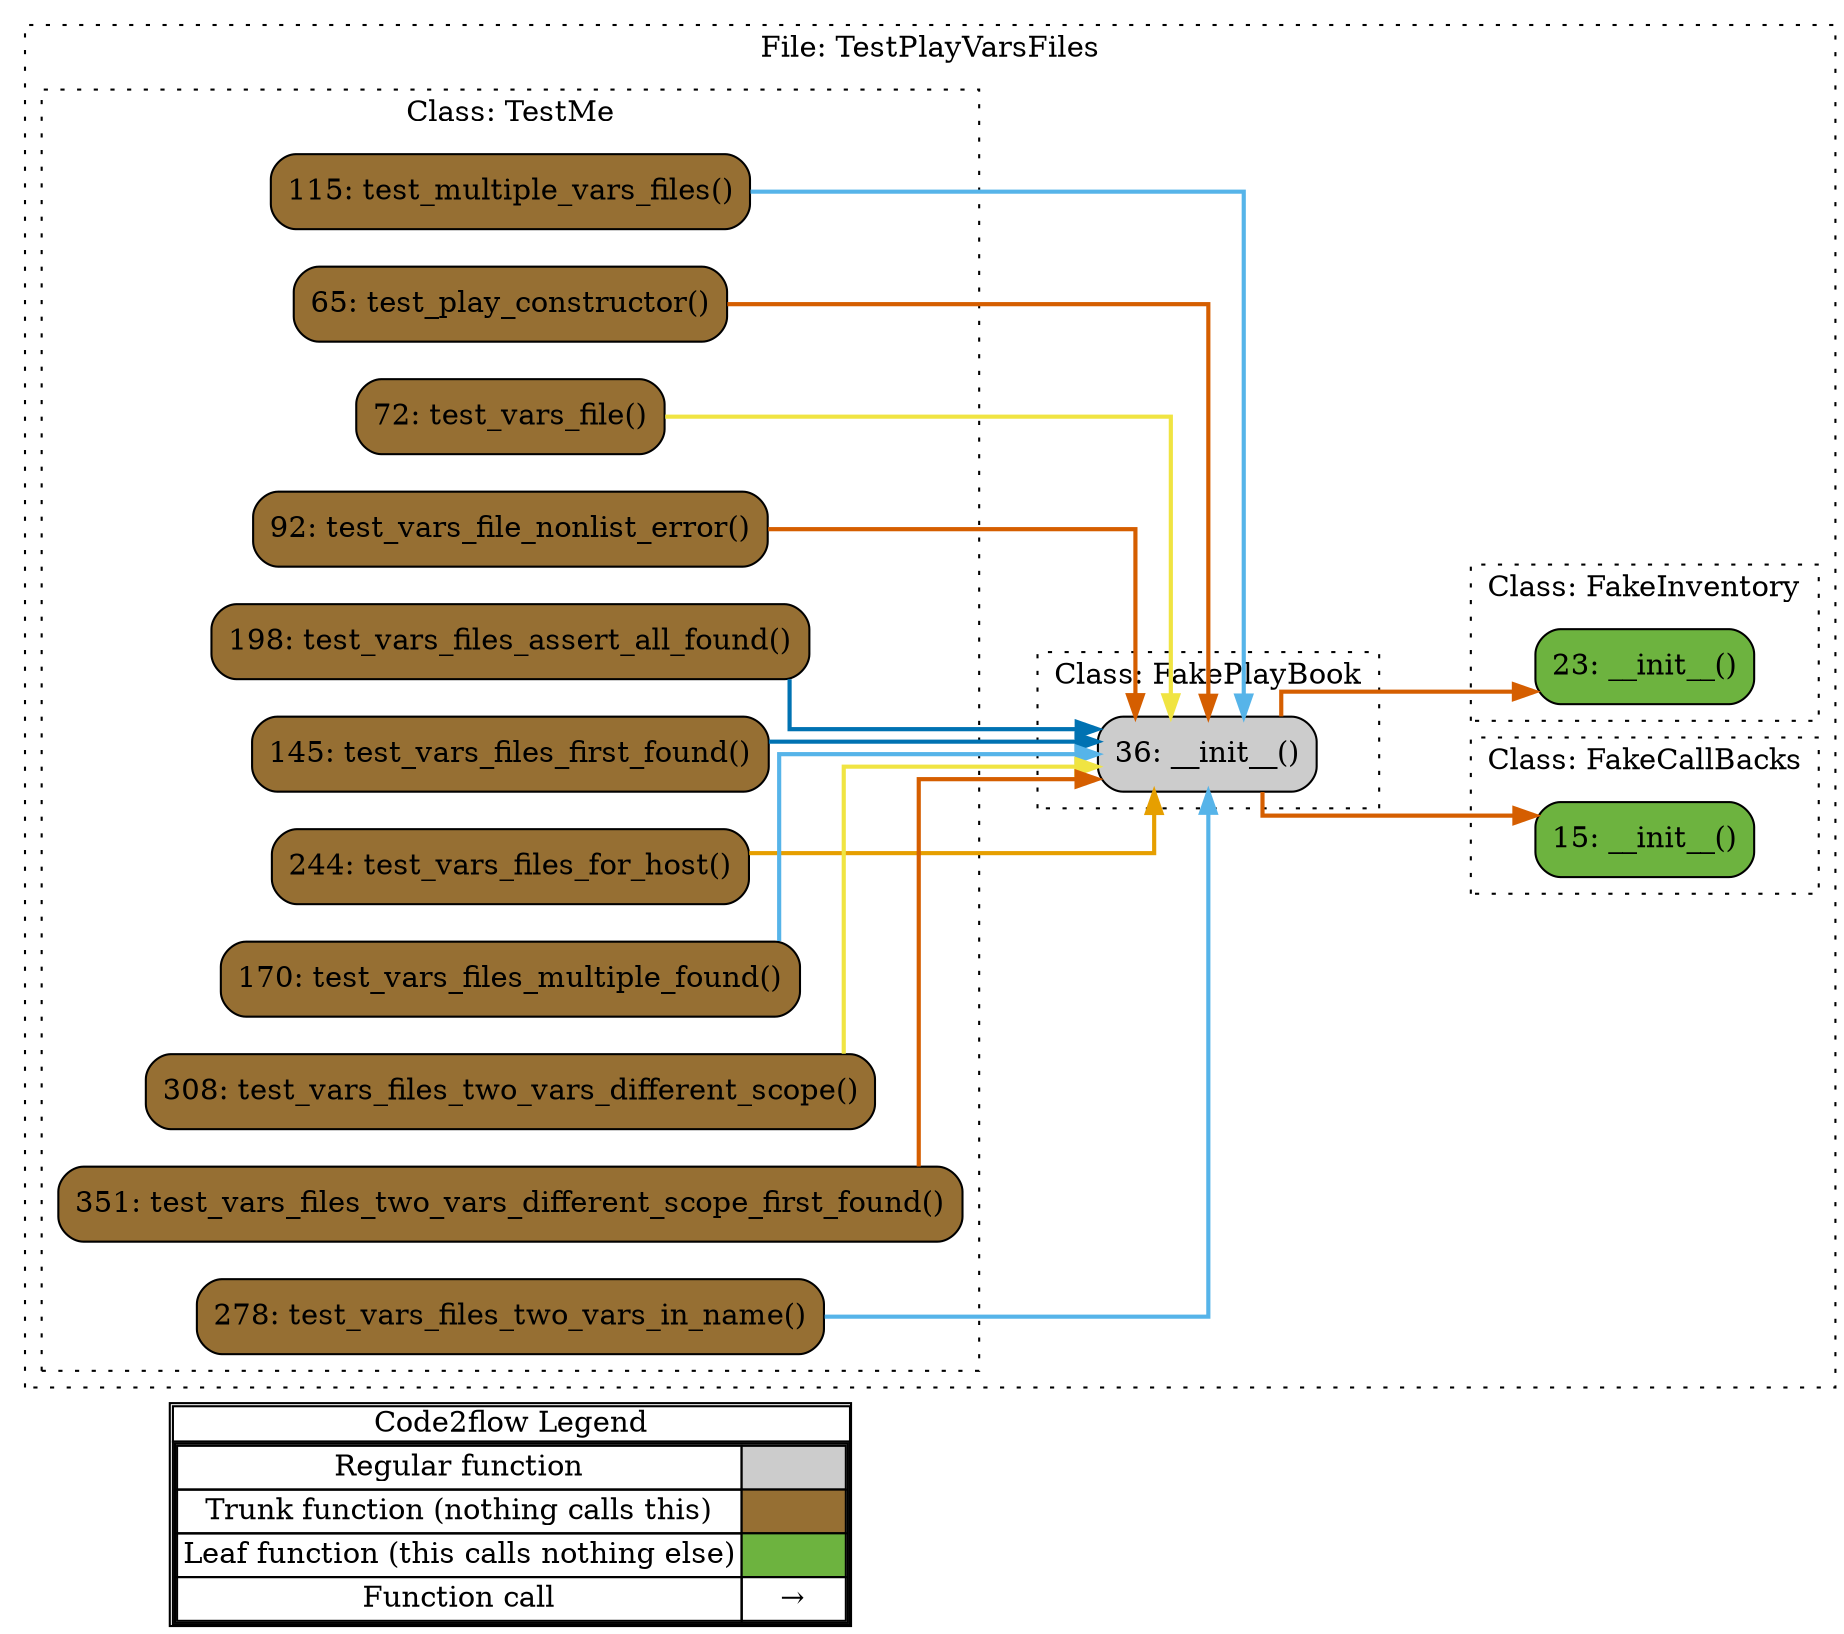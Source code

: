 digraph G {
concentrate=true;
splines="ortho";
rankdir="LR";
subgraph legend{
    rank = min;
    label = "legend";
    Legend [shape=none, margin=0, label = <
        <table cellspacing="0" cellpadding="0" border="1"><tr><td>Code2flow Legend</td></tr><tr><td>
        <table cellspacing="0">
        <tr><td>Regular function</td><td width="50px" bgcolor='#cccccc'></td></tr>
        <tr><td>Trunk function (nothing calls this)</td><td bgcolor='#966F33'></td></tr>
        <tr><td>Leaf function (this calls nothing else)</td><td bgcolor='#6db33f'></td></tr>
        <tr><td>Function call</td><td><font color='black'>&#8594;</font></td></tr>
        </table></td></tr></table>
        >];
}node_7005e9dc [label="15: __init__()" name="TestPlayVarsFiles::FakeCallBacks.__init__" shape="rect" style="rounded,filled" fillcolor="#6db33f" ];
node_20a8f2f0 [label="23: __init__()" name="TestPlayVarsFiles::FakeInventory.__init__" shape="rect" style="rounded,filled" fillcolor="#6db33f" ];
node_d36ad0a6 [label="36: __init__()" name="TestPlayVarsFiles::FakePlayBook.__init__" shape="rect" style="rounded,filled" fillcolor="#cccccc" ];
node_d8f90932 [label="115: test_multiple_vars_files()" name="TestPlayVarsFiles::TestMe.test_multiple_vars_files" shape="rect" style="rounded,filled" fillcolor="#966F33" ];
node_00c455b6 [label="65: test_play_constructor()" name="TestPlayVarsFiles::TestMe.test_play_constructor" shape="rect" style="rounded,filled" fillcolor="#966F33" ];
node_b9bfa404 [label="72: test_vars_file()" name="TestPlayVarsFiles::TestMe.test_vars_file" shape="rect" style="rounded,filled" fillcolor="#966F33" ];
node_45ffa9fe [label="92: test_vars_file_nonlist_error()" name="TestPlayVarsFiles::TestMe.test_vars_file_nonlist_error" shape="rect" style="rounded,filled" fillcolor="#966F33" ];
node_7fc59835 [label="198: test_vars_files_assert_all_found()" name="TestPlayVarsFiles::TestMe.test_vars_files_assert_all_found" shape="rect" style="rounded,filled" fillcolor="#966F33" ];
node_02116e35 [label="145: test_vars_files_first_found()" name="TestPlayVarsFiles::TestMe.test_vars_files_first_found" shape="rect" style="rounded,filled" fillcolor="#966F33" ];
node_29816129 [label="244: test_vars_files_for_host()" name="TestPlayVarsFiles::TestMe.test_vars_files_for_host" shape="rect" style="rounded,filled" fillcolor="#966F33" ];
node_8af0ee42 [label="170: test_vars_files_multiple_found()" name="TestPlayVarsFiles::TestMe.test_vars_files_multiple_found" shape="rect" style="rounded,filled" fillcolor="#966F33" ];
node_956b38fc [label="308: test_vars_files_two_vars_different_scope()" name="TestPlayVarsFiles::TestMe.test_vars_files_two_vars_different_scope" shape="rect" style="rounded,filled" fillcolor="#966F33" ];
node_dd004f9e [label="351: test_vars_files_two_vars_different_scope_first_found()" name="TestPlayVarsFiles::TestMe.test_vars_files_two_vars_different_scope_first_found" shape="rect" style="rounded,filled" fillcolor="#966F33" ];
node_62645ffa [label="278: test_vars_files_two_vars_in_name()" name="TestPlayVarsFiles::TestMe.test_vars_files_two_vars_in_name" shape="rect" style="rounded,filled" fillcolor="#966F33" ];
node_d36ad0a6 -> node_7005e9dc [color="#D55E00" penwidth="2"];
node_d36ad0a6 -> node_20a8f2f0 [color="#D55E00" penwidth="2"];
node_d8f90932 -> node_d36ad0a6 [color="#56B4E9" penwidth="2"];
node_00c455b6 -> node_d36ad0a6 [color="#D55E00" penwidth="2"];
node_b9bfa404 -> node_d36ad0a6 [color="#F0E442" penwidth="2"];
node_45ffa9fe -> node_d36ad0a6 [color="#D55E00" penwidth="2"];
node_7fc59835 -> node_d36ad0a6 [color="#0072B2" penwidth="2"];
node_02116e35 -> node_d36ad0a6 [color="#0072B2" penwidth="2"];
node_29816129 -> node_d36ad0a6 [color="#E69F00" penwidth="2"];
node_8af0ee42 -> node_d36ad0a6 [color="#56B4E9" penwidth="2"];
node_956b38fc -> node_d36ad0a6 [color="#F0E442" penwidth="2"];
node_dd004f9e -> node_d36ad0a6 [color="#D55E00" penwidth="2"];
node_62645ffa -> node_d36ad0a6 [color="#56B4E9" penwidth="2"];
subgraph cluster_c434c3fa {
    label="File: TestPlayVarsFiles";
    name="TestPlayVarsFiles";
    style="filled";
    graph[style=dotted];
    subgraph cluster_a1007775 {
        node_7005e9dc;
        label="Class: FakeCallBacks";
        name="FakeCallBacks";
        style="filled";
        graph[style=dotted];
    };
    subgraph cluster_6f3832f6 {
        node_20a8f2f0;
        label="Class: FakeInventory";
        name="FakeInventory";
        style="filled";
        graph[style=dotted];
    };
    subgraph cluster_23702882 {
        node_d36ad0a6;
        label="Class: FakePlayBook";
        name="FakePlayBook";
        style="filled";
        graph[style=dotted];
    };
    subgraph cluster_0b0e6cd9 {
        node_00c455b6 node_b9bfa404 node_45ffa9fe node_d8f90932 node_02116e35 node_8af0ee42 node_7fc59835 node_29816129 node_62645ffa node_956b38fc node_dd004f9e;
        label="Class: TestMe";
        name="TestMe";
        style="filled";
        graph[style=dotted];
    };
};
}

